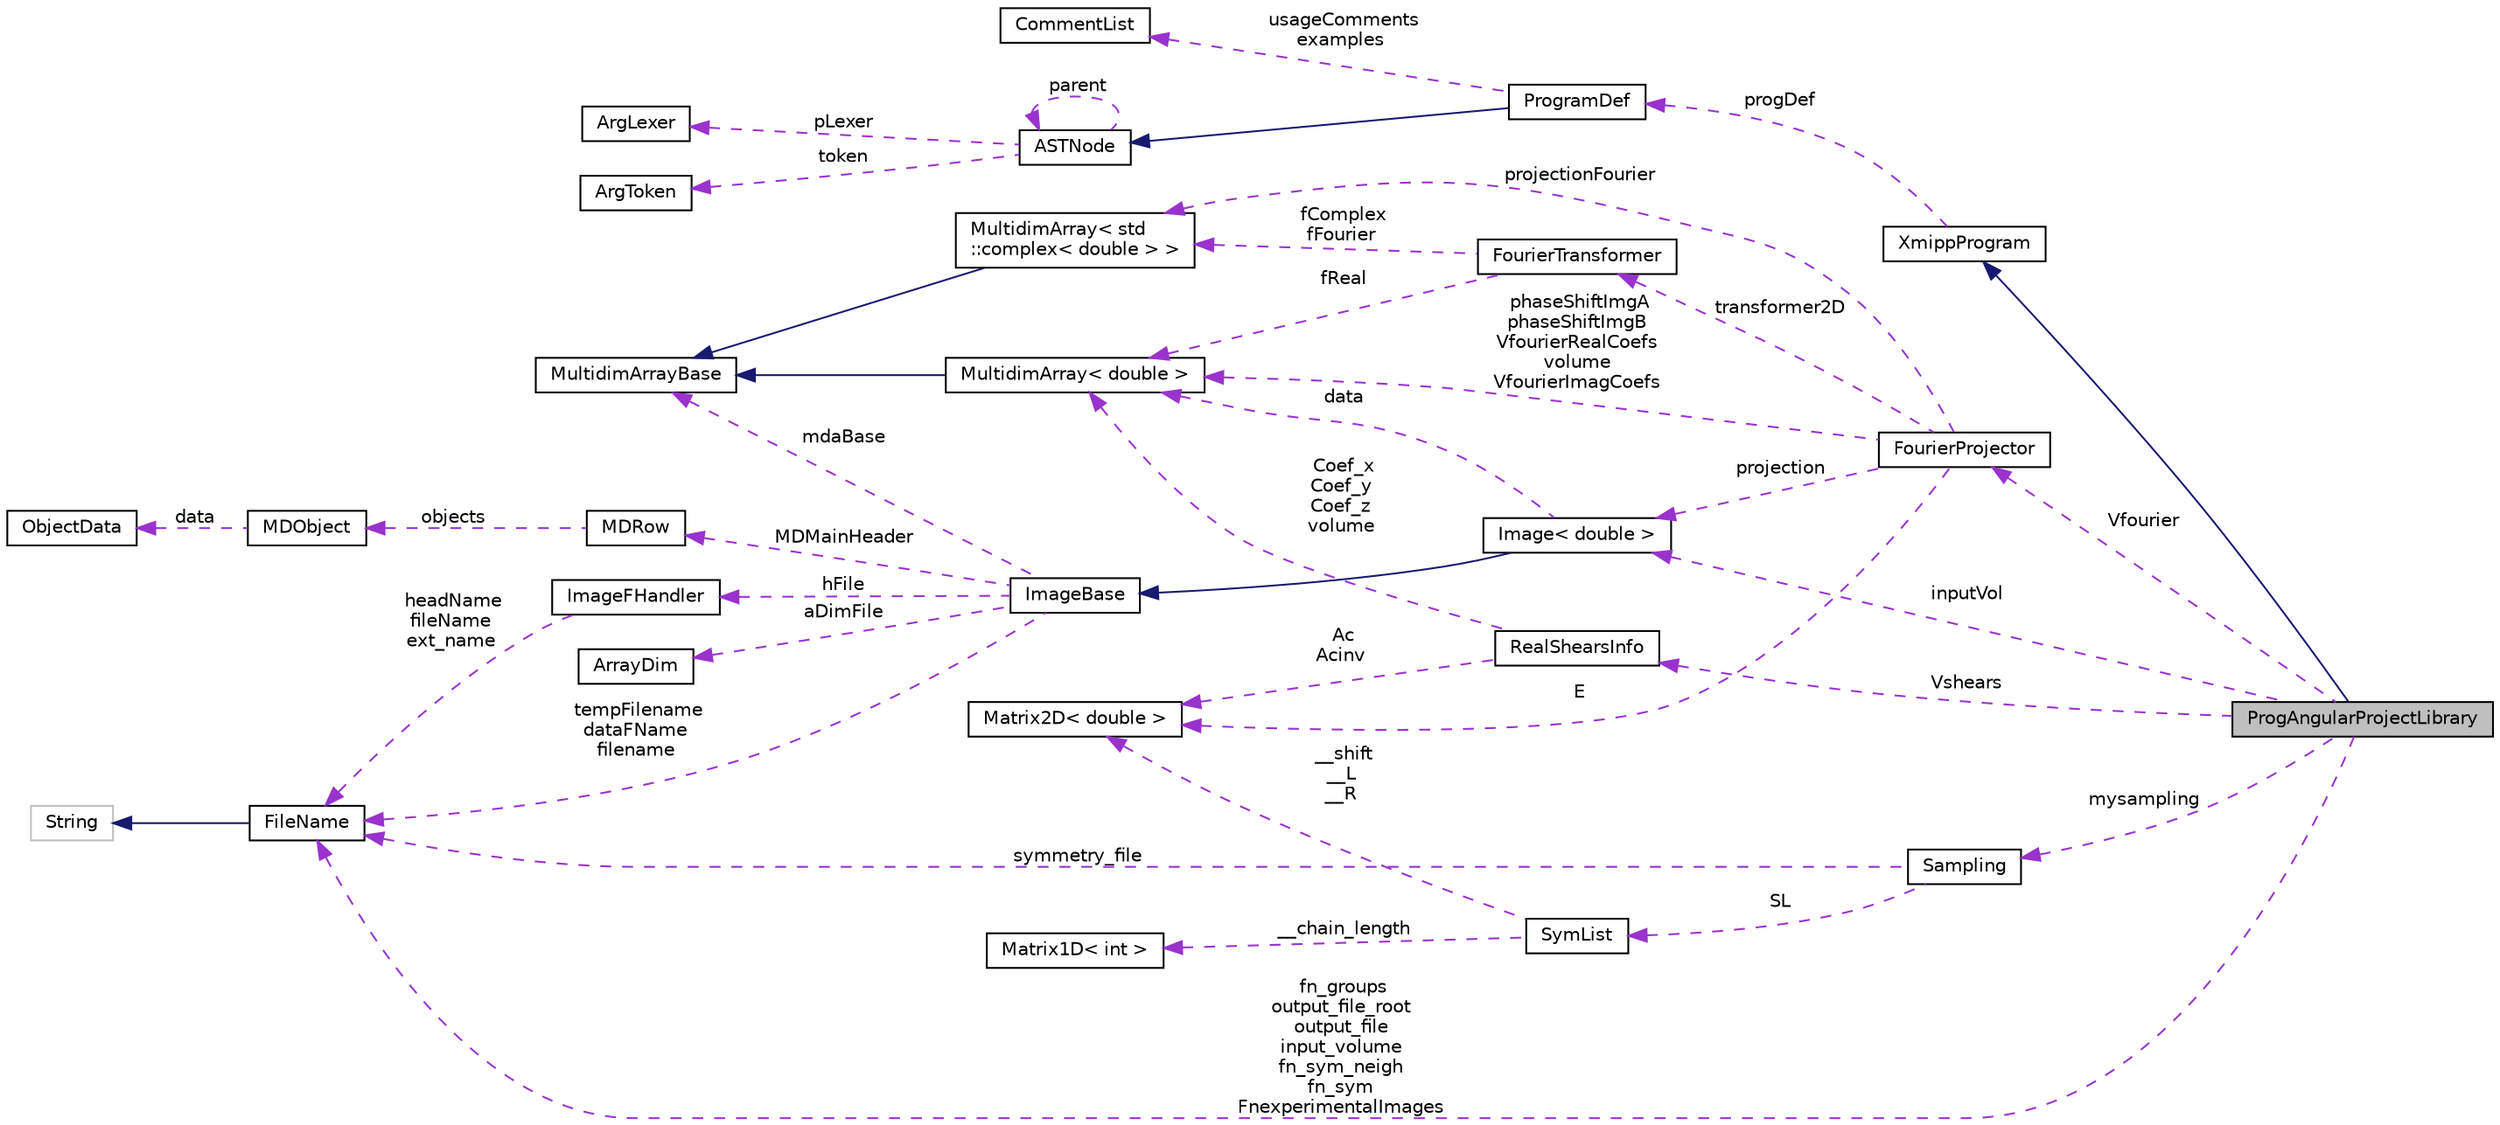 digraph "ProgAngularProjectLibrary"
{
  edge [fontname="Helvetica",fontsize="10",labelfontname="Helvetica",labelfontsize="10"];
  node [fontname="Helvetica",fontsize="10",shape=record];
  rankdir="LR";
  Node3 [label="ProgAngularProjectLibrary",height=0.2,width=0.4,color="black", fillcolor="grey75", style="filled", fontcolor="black"];
  Node4 -> Node3 [dir="back",color="midnightblue",fontsize="10",style="solid",fontname="Helvetica"];
  Node4 [label="XmippProgram",height=0.2,width=0.4,color="black", fillcolor="white", style="filled",URL="$classXmippProgram.html"];
  Node5 -> Node4 [dir="back",color="darkorchid3",fontsize="10",style="dashed",label=" progDef" ,fontname="Helvetica"];
  Node5 [label="ProgramDef",height=0.2,width=0.4,color="black", fillcolor="white", style="filled",URL="$classProgramDef.html"];
  Node6 -> Node5 [dir="back",color="midnightblue",fontsize="10",style="solid",fontname="Helvetica"];
  Node6 [label="ASTNode",height=0.2,width=0.4,color="black", fillcolor="white", style="filled",URL="$classASTNode.html"];
  Node7 -> Node6 [dir="back",color="darkorchid3",fontsize="10",style="dashed",label=" token" ,fontname="Helvetica"];
  Node7 [label="ArgToken",height=0.2,width=0.4,color="black", fillcolor="white", style="filled",URL="$classArgToken.html"];
  Node8 -> Node6 [dir="back",color="darkorchid3",fontsize="10",style="dashed",label=" pLexer" ,fontname="Helvetica"];
  Node8 [label="ArgLexer",height=0.2,width=0.4,color="black", fillcolor="white", style="filled",URL="$classArgLexer.html"];
  Node6 -> Node6 [dir="back",color="darkorchid3",fontsize="10",style="dashed",label=" parent" ,fontname="Helvetica"];
  Node9 -> Node5 [dir="back",color="darkorchid3",fontsize="10",style="dashed",label=" usageComments\nexamples" ,fontname="Helvetica"];
  Node9 [label="CommentList",height=0.2,width=0.4,color="black", fillcolor="white", style="filled",URL="$classCommentList.html"];
  Node10 -> Node3 [dir="back",color="darkorchid3",fontsize="10",style="dashed",label=" inputVol" ,fontname="Helvetica"];
  Node10 [label="Image\< double \>",height=0.2,width=0.4,color="black", fillcolor="white", style="filled",URL="$classImage.html"];
  Node11 -> Node10 [dir="back",color="midnightblue",fontsize="10",style="solid",fontname="Helvetica"];
  Node11 [label="ImageBase",height=0.2,width=0.4,color="black", fillcolor="white", style="filled",URL="$classImageBase.html",tooltip="Image base class. "];
  Node12 -> Node11 [dir="back",color="darkorchid3",fontsize="10",style="dashed",label=" mdaBase" ,fontname="Helvetica"];
  Node12 [label="MultidimArrayBase",height=0.2,width=0.4,color="black", fillcolor="white", style="filled",URL="$classMultidimArrayBase.html"];
  Node13 -> Node11 [dir="back",color="darkorchid3",fontsize="10",style="dashed",label=" hFile" ,fontname="Helvetica"];
  Node13 [label="ImageFHandler",height=0.2,width=0.4,color="black", fillcolor="white", style="filled",URL="$structImageFHandler.html"];
  Node14 -> Node13 [dir="back",color="darkorchid3",fontsize="10",style="dashed",label=" headName\nfileName\next_name" ,fontname="Helvetica"];
  Node14 [label="FileName",height=0.2,width=0.4,color="black", fillcolor="white", style="filled",URL="$classFileName.html"];
  Node15 -> Node14 [dir="back",color="midnightblue",fontsize="10",style="solid",fontname="Helvetica"];
  Node15 [label="String",height=0.2,width=0.4,color="grey75", fillcolor="white", style="filled"];
  Node16 -> Node11 [dir="back",color="darkorchid3",fontsize="10",style="dashed",label=" MDMainHeader" ,fontname="Helvetica"];
  Node16 [label="MDRow",height=0.2,width=0.4,color="black", fillcolor="white", style="filled",URL="$classMDRow.html"];
  Node17 -> Node16 [dir="back",color="darkorchid3",fontsize="10",style="dashed",label=" objects" ,fontname="Helvetica"];
  Node17 [label="MDObject",height=0.2,width=0.4,color="black", fillcolor="white", style="filled",URL="$classMDObject.html"];
  Node18 -> Node17 [dir="back",color="darkorchid3",fontsize="10",style="dashed",label=" data" ,fontname="Helvetica"];
  Node18 [label="ObjectData",height=0.2,width=0.4,color="black", fillcolor="white", style="filled",URL="$unionObjectData.html"];
  Node19 -> Node11 [dir="back",color="darkorchid3",fontsize="10",style="dashed",label=" aDimFile" ,fontname="Helvetica"];
  Node19 [label="ArrayDim",height=0.2,width=0.4,color="black", fillcolor="white", style="filled",URL="$structArrayDim.html"];
  Node14 -> Node11 [dir="back",color="darkorchid3",fontsize="10",style="dashed",label=" tempFilename\ndataFName\nfilename" ,fontname="Helvetica"];
  Node20 -> Node10 [dir="back",color="darkorchid3",fontsize="10",style="dashed",label=" data" ,fontname="Helvetica"];
  Node20 [label="MultidimArray\< double \>",height=0.2,width=0.4,color="black", fillcolor="white", style="filled",URL="$classMultidimArray.html"];
  Node12 -> Node20 [dir="back",color="midnightblue",fontsize="10",style="solid",fontname="Helvetica"];
  Node21 -> Node3 [dir="back",color="darkorchid3",fontsize="10",style="dashed",label=" Vfourier" ,fontname="Helvetica"];
  Node21 [label="FourierProjector",height=0.2,width=0.4,color="black", fillcolor="white", style="filled",URL="$classFourierProjector.html"];
  Node22 -> Node21 [dir="back",color="darkorchid3",fontsize="10",style="dashed",label=" transformer2D" ,fontname="Helvetica"];
  Node22 [label="FourierTransformer",height=0.2,width=0.4,color="black", fillcolor="white", style="filled",URL="$classFourierTransformer.html"];
  Node20 -> Node22 [dir="back",color="darkorchid3",fontsize="10",style="dashed",label=" fReal" ,fontname="Helvetica"];
  Node23 -> Node22 [dir="back",color="darkorchid3",fontsize="10",style="dashed",label=" fComplex\nfFourier" ,fontname="Helvetica"];
  Node23 [label="MultidimArray\< std\l::complex\< double \> \>",height=0.2,width=0.4,color="black", fillcolor="white", style="filled",URL="$classMultidimArray.html"];
  Node12 -> Node23 [dir="back",color="midnightblue",fontsize="10",style="solid",fontname="Helvetica"];
  Node24 -> Node21 [dir="back",color="darkorchid3",fontsize="10",style="dashed",label=" E" ,fontname="Helvetica"];
  Node24 [label="Matrix2D\< double \>",height=0.2,width=0.4,color="black", fillcolor="white", style="filled",URL="$classMatrix2D.html"];
  Node10 -> Node21 [dir="back",color="darkorchid3",fontsize="10",style="dashed",label=" projection" ,fontname="Helvetica"];
  Node20 -> Node21 [dir="back",color="darkorchid3",fontsize="10",style="dashed",label=" phaseShiftImgA\nphaseShiftImgB\nVfourierRealCoefs\nvolume\nVfourierImagCoefs" ,fontname="Helvetica"];
  Node23 -> Node21 [dir="back",color="darkorchid3",fontsize="10",style="dashed",label=" projectionFourier" ,fontname="Helvetica"];
  Node25 -> Node3 [dir="back",color="darkorchid3",fontsize="10",style="dashed",label=" mysampling" ,fontname="Helvetica"];
  Node25 [label="Sampling",height=0.2,width=0.4,color="black", fillcolor="white", style="filled",URL="$classSampling.html"];
  Node26 -> Node25 [dir="back",color="darkorchid3",fontsize="10",style="dashed",label=" SL" ,fontname="Helvetica"];
  Node26 [label="SymList",height=0.2,width=0.4,color="black", fillcolor="white", style="filled",URL="$classSymList.html"];
  Node24 -> Node26 [dir="back",color="darkorchid3",fontsize="10",style="dashed",label=" __shift\n__L\n__R" ,fontname="Helvetica"];
  Node27 -> Node26 [dir="back",color="darkorchid3",fontsize="10",style="dashed",label=" __chain_length" ,fontname="Helvetica"];
  Node27 [label="Matrix1D\< int \>",height=0.2,width=0.4,color="black", fillcolor="white", style="filled",URL="$classMatrix1D.html"];
  Node14 -> Node25 [dir="back",color="darkorchid3",fontsize="10",style="dashed",label=" symmetry_file" ,fontname="Helvetica"];
  Node28 -> Node3 [dir="back",color="darkorchid3",fontsize="10",style="dashed",label=" Vshears" ,fontname="Helvetica"];
  Node28 [label="RealShearsInfo",height=0.2,width=0.4,color="black", fillcolor="white", style="filled",URL="$classRealShearsInfo.html",tooltip="Structure for holding a volume. "];
  Node24 -> Node28 [dir="back",color="darkorchid3",fontsize="10",style="dashed",label=" Ac\nAcinv" ,fontname="Helvetica"];
  Node20 -> Node28 [dir="back",color="darkorchid3",fontsize="10",style="dashed",label=" Coef_x\nCoef_y\nCoef_z\nvolume" ,fontname="Helvetica"];
  Node14 -> Node3 [dir="back",color="darkorchid3",fontsize="10",style="dashed",label=" fn_groups\noutput_file_root\noutput_file\ninput_volume\nfn_sym_neigh\nfn_sym\nFnexperimentalImages" ,fontname="Helvetica"];
}
